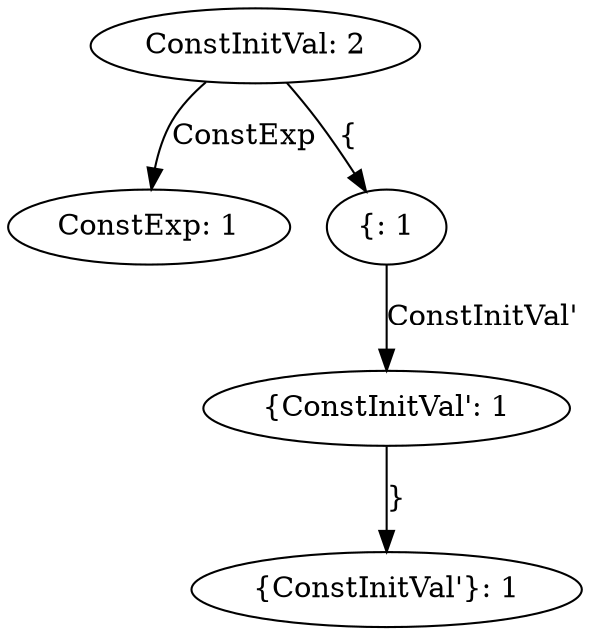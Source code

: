 digraph {
    0 [ label = "ConstInitVal: 2" ]
    1 [ label = "ConstExp: 1" ]
    2 [ label = "{: 1" ]
    3 [ label = "{ConstInitVal': 1" ]
    4 [ label = "{ConstInitVal'}: 1" ]
    0 -> 1 [ label = "ConstExp" ]
    0 -> 2 [ label = "{" ]
    2 -> 3 [ label = "ConstInitVal'" ]
    3 -> 4 [ label = "}" ]
}
